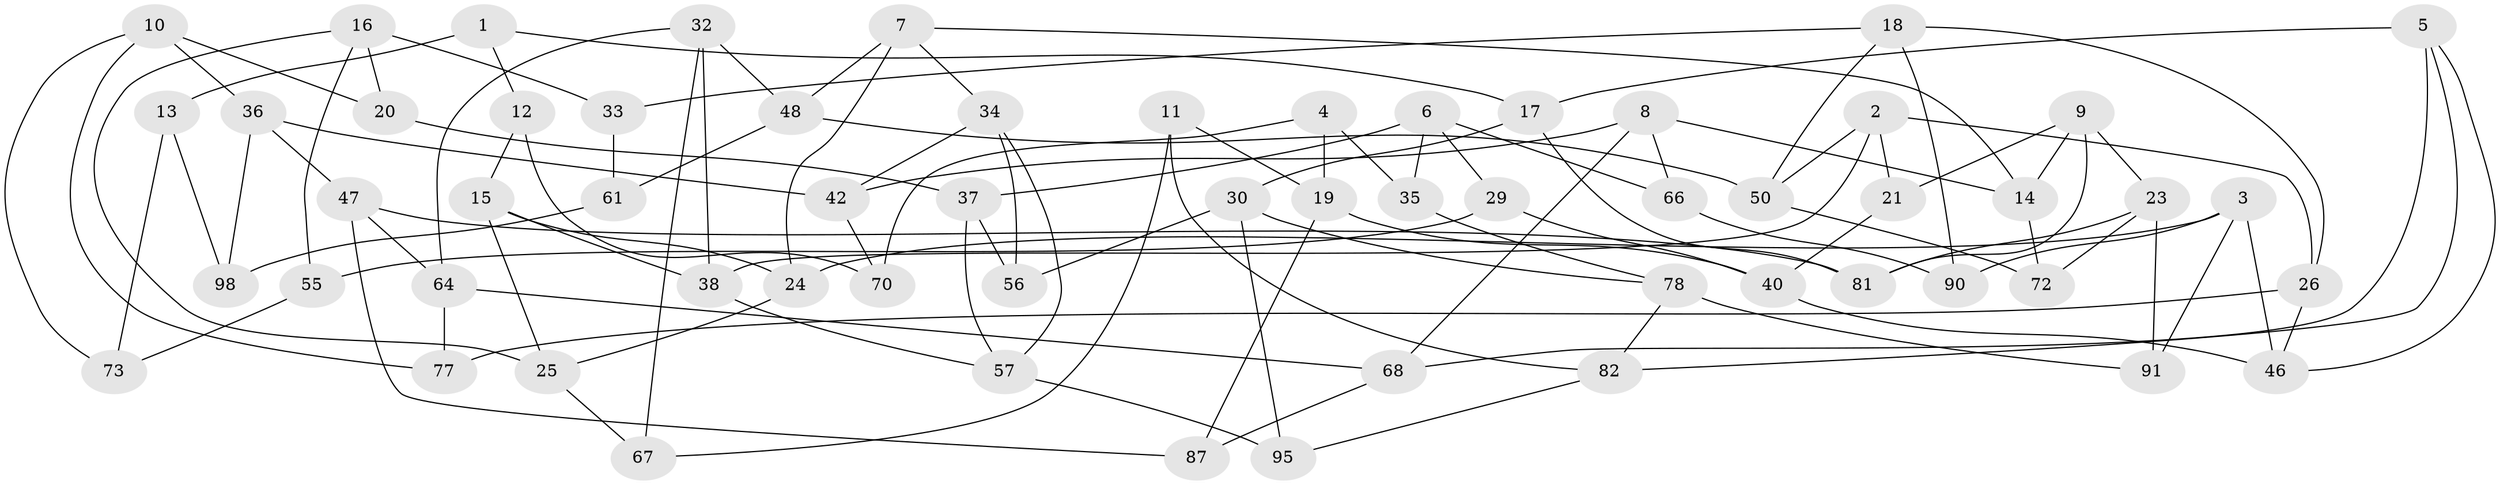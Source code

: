 // original degree distribution, {3: 1.0}
// Generated by graph-tools (version 1.1) at 2025/39/02/21/25 10:39:00]
// undirected, 60 vertices, 108 edges
graph export_dot {
graph [start="1"]
  node [color=gray90,style=filled];
  1 [super="+41"];
  2 [super="+49"];
  3 [super="+100"];
  4;
  5 [super="+28"];
  6 [super="+60"];
  7 [super="+69"];
  8 [super="+99"];
  9 [super="+43"];
  10 [super="+74"];
  11;
  12 [super="+71"];
  13 [super="+31"];
  14 [super="+54"];
  15 [super="+58"];
  16 [super="+80"];
  17 [super="+27"];
  18 [super="+22"];
  19 [super="+62"];
  20;
  21;
  23 [super="+39"];
  24 [super="+79"];
  25 [super="+97"];
  26 [super="+93"];
  29;
  30 [super="+63"];
  32 [super="+76"];
  33;
  34 [super="+59"];
  35;
  36 [super="+94"];
  37 [super="+45"];
  38 [super="+44"];
  40 [super="+84"];
  42 [super="+53"];
  46 [super="+51"];
  47 [super="+92"];
  48 [super="+52"];
  50 [super="+89"];
  55;
  56;
  57 [super="+65"];
  61;
  64 [super="+83"];
  66;
  67;
  68 [super="+96"];
  70 [super="+75"];
  72;
  73;
  77;
  78 [super="+86"];
  81 [super="+85"];
  82 [super="+88"];
  87;
  90;
  91;
  95;
  98;
  1 -- 13 [weight=2];
  1 -- 17;
  1 -- 12;
  2 -- 26;
  2 -- 38;
  2 -- 50;
  2 -- 21;
  3 -- 90;
  3 -- 91;
  3 -- 24;
  3 -- 46;
  4 -- 19;
  4 -- 35;
  4 -- 70;
  5 -- 17;
  5 -- 46;
  5 -- 82;
  5 -- 68;
  6 -- 66;
  6 -- 35;
  6 -- 29;
  6 -- 37;
  7 -- 48;
  7 -- 24;
  7 -- 14;
  7 -- 34;
  8 -- 14;
  8 -- 68;
  8 -- 66;
  8 -- 42;
  9 -- 81;
  9 -- 21;
  9 -- 14;
  9 -- 23;
  10 -- 36;
  10 -- 77;
  10 -- 73;
  10 -- 20;
  11 -- 82;
  11 -- 67;
  11 -- 19;
  12 -- 70 [weight=2];
  12 -- 15;
  13 -- 73;
  13 -- 98;
  14 -- 72;
  15 -- 38;
  15 -- 24;
  15 -- 25;
  16 -- 20;
  16 -- 55;
  16 -- 25;
  16 -- 33;
  17 -- 81;
  17 -- 30;
  18 -- 90;
  18 -- 50;
  18 -- 33;
  18 -- 26;
  19 -- 40;
  19 -- 87;
  20 -- 37;
  21 -- 40;
  23 -- 91;
  23 -- 81;
  23 -- 72;
  24 -- 25;
  25 -- 67;
  26 -- 77;
  26 -- 46;
  29 -- 40;
  29 -- 55;
  30 -- 78;
  30 -- 56;
  30 -- 95;
  32 -- 67;
  32 -- 64;
  32 -- 48;
  32 -- 38;
  33 -- 61;
  34 -- 57;
  34 -- 42;
  34 -- 56;
  35 -- 78;
  36 -- 47;
  36 -- 42;
  36 -- 98;
  37 -- 57;
  37 -- 56;
  38 -- 57;
  40 -- 46;
  42 -- 70;
  47 -- 81;
  47 -- 87;
  47 -- 64;
  48 -- 61;
  48 -- 50;
  50 -- 72;
  55 -- 73;
  57 -- 95;
  61 -- 98;
  64 -- 68;
  64 -- 77;
  66 -- 90;
  68 -- 87;
  78 -- 91;
  78 -- 82;
  82 -- 95;
}
